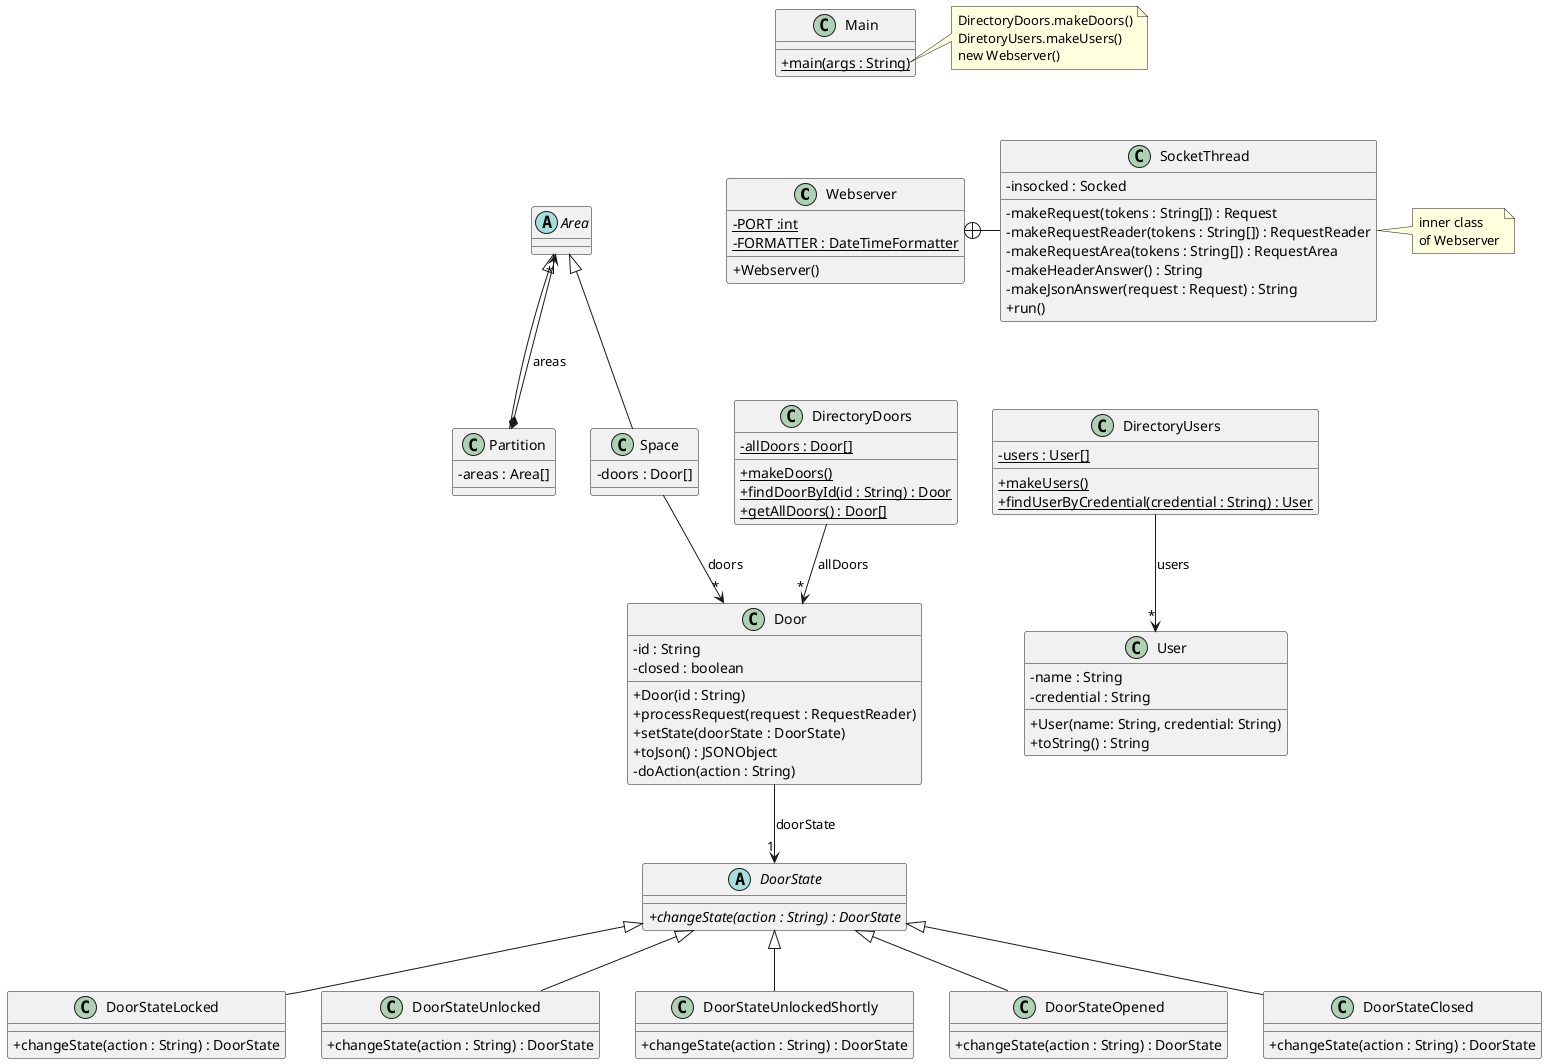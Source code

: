 @startuml
'https://plantuml.com/class-diagram
skinparam classAttributeIconSize 0

class Webserver {
- {static} PORT :int
- {static} FORMATTER : DateTimeFormatter
+ Webserver()
}

class SocketThread {
- insocked : Socked
- makeRequest(tokens : String[]) : Request
- makeRequestReader(tokens : String[]) : RequestReader
- makeRequestArea(tokens : String[]) : RequestArea
- makeHeaderAnswer() : String
- makeJsonAnswer(request : Request) : String
+ run()
}

Webserver +-right- SocketThread

note right of SocketThread
inner class
of Webserver
end note

class DirectoryDoors {
- {static} allDoors : Door[]
+ {static} makeDoors()
+ {static} findDoorById(id : String) : Door
+ {static} getAllDoors() : Door[]
}

DirectoryDoors --> "*" Door : "allDoors"

class DirectoryUsers {
- {static} users : User[]
+ {static} makeUsers()
+ {static} findUserByCredential(credential : String) : User
}

DirectoryUsers --> "*" User : "users"

class Door {
- id : String
- closed : boolean
+ Door(id : String)
+ processRequest(request : RequestReader)
+ setState(doorState : DoorState)
+ toJson() : JSONObject
'+ toString() : String
'+ isClosed() :boolean
'+ setClosed(b : boolean)
'+ getStateName() : String
- doAction(action : String)

}


class User {
- name : String
- credential : String
+ User(name: String, credential: String)
+ toString() : String
}


class Main {
+ {static} main(args : String)
}

abstract DoorState{
{abstract}+ changeState(action : String) : DoorState
}

class DoorStateLocked extends DoorState{
+ changeState(action : String) : DoorState
}

class DoorStateUnlocked extends DoorState{
+ changeState(action : String) : DoorState
}

class DoorStateUnlockedShortly extends DoorState{
+ changeState(action : String) : DoorState
}

class DoorStateOpened extends DoorState{
+ changeState(action : String) : DoorState
}

class DoorStateClosed extends DoorState{
+ changeState(action : String) : DoorState
}

abstract Area{

}

class Space extends Area{
- doors : Door[]
}

class Partition extends Area{
- areas : Area[]
}

note right of Main::main
DirectoryDoors.makeDoors()
DiretoryUsers.makeUsers()
new Webserver()
end note

Main -[hidden]down- Webserver
Webserver -[hidden]down- DirectoryDoors
DirectoryDoors -[hidden]right- DirectoryUsers
Door -->"1" DoorState : doorState
Partition *-->"*" Area : areas
Space -->"*" Door : doors
@enduml
